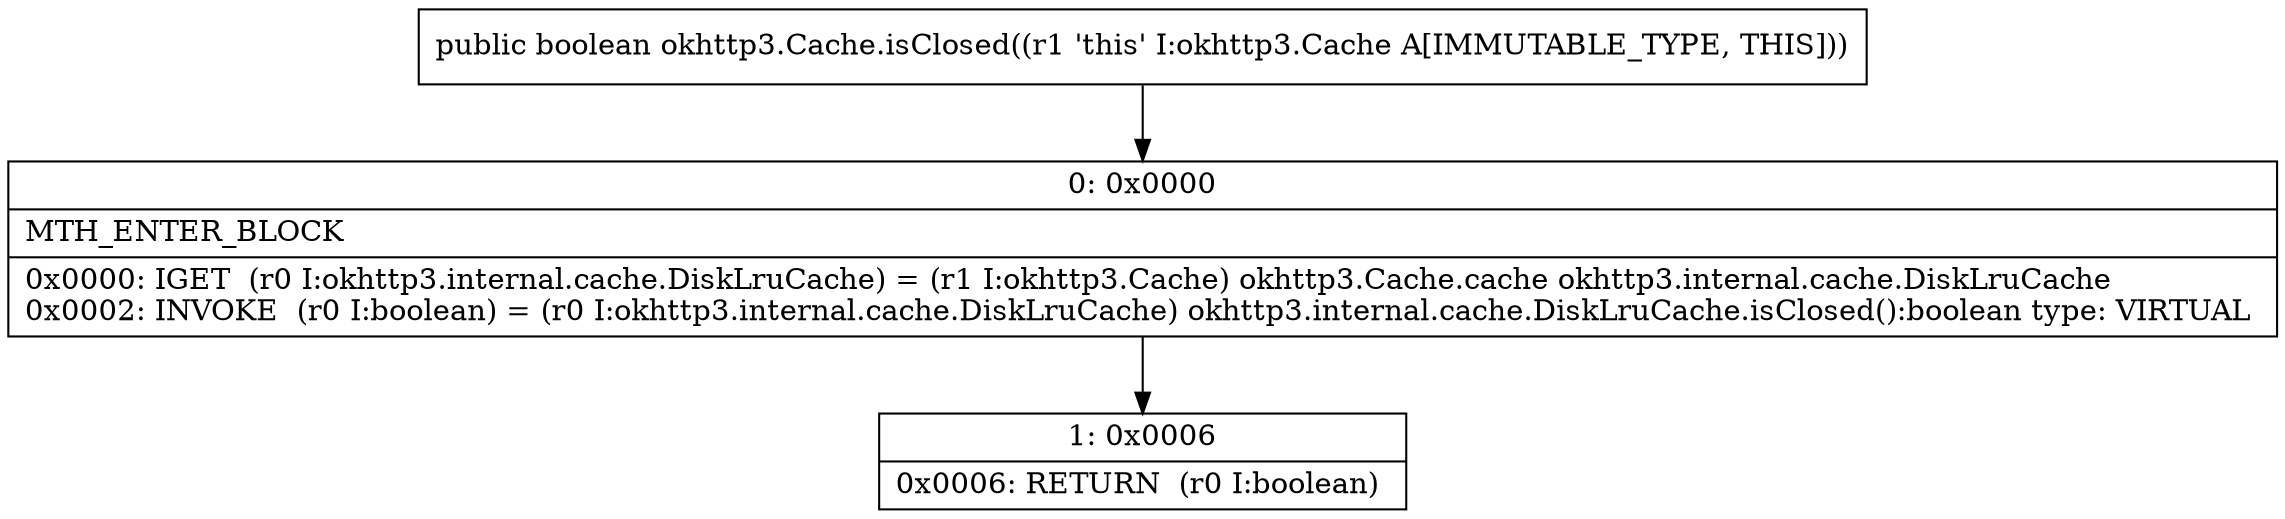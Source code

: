 digraph "CFG forokhttp3.Cache.isClosed()Z" {
Node_0 [shape=record,label="{0\:\ 0x0000|MTH_ENTER_BLOCK\l|0x0000: IGET  (r0 I:okhttp3.internal.cache.DiskLruCache) = (r1 I:okhttp3.Cache) okhttp3.Cache.cache okhttp3.internal.cache.DiskLruCache \l0x0002: INVOKE  (r0 I:boolean) = (r0 I:okhttp3.internal.cache.DiskLruCache) okhttp3.internal.cache.DiskLruCache.isClosed():boolean type: VIRTUAL \l}"];
Node_1 [shape=record,label="{1\:\ 0x0006|0x0006: RETURN  (r0 I:boolean) \l}"];
MethodNode[shape=record,label="{public boolean okhttp3.Cache.isClosed((r1 'this' I:okhttp3.Cache A[IMMUTABLE_TYPE, THIS])) }"];
MethodNode -> Node_0;
Node_0 -> Node_1;
}

